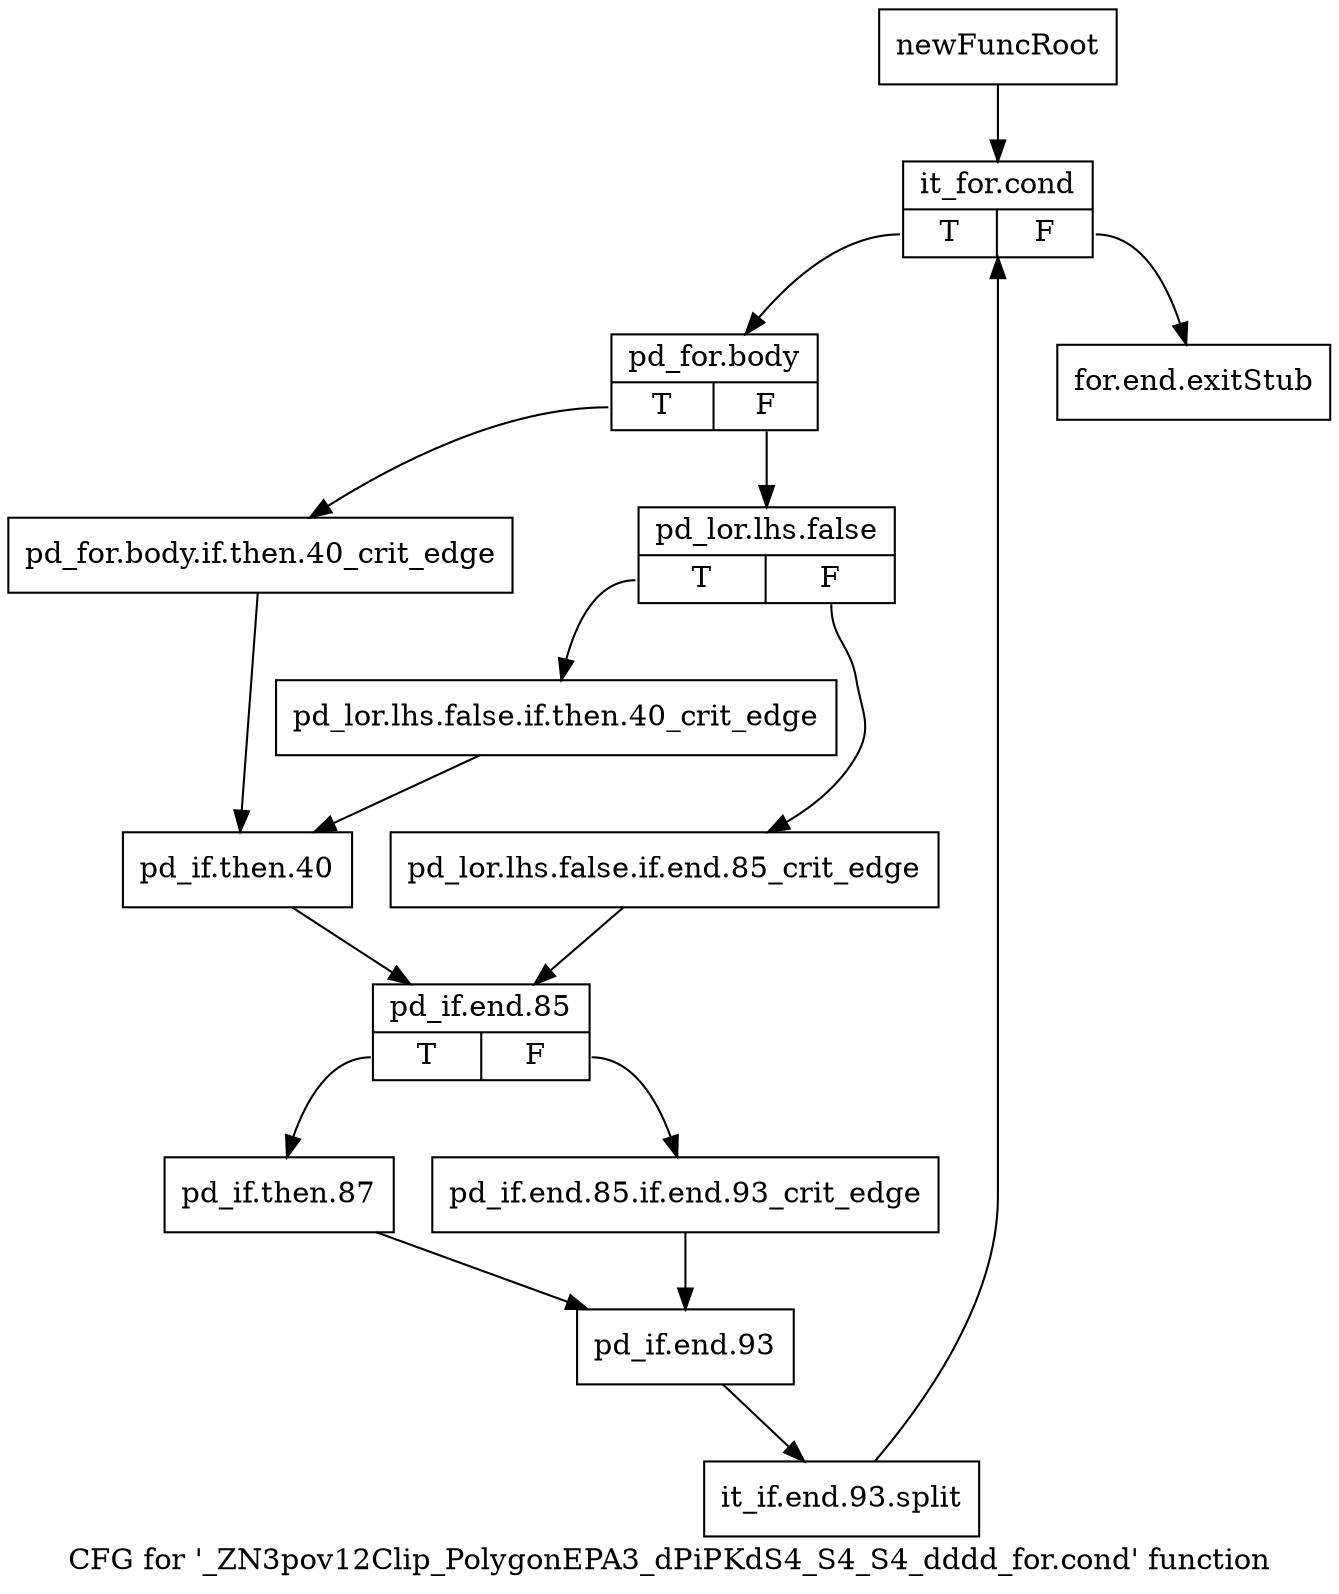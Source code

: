 digraph "CFG for '_ZN3pov12Clip_PolygonEPA3_dPiPKdS4_S4_S4_dddd_for.cond' function" {
	label="CFG for '_ZN3pov12Clip_PolygonEPA3_dPiPKdS4_S4_S4_dddd_for.cond' function";

	Node0x2e0bc40 [shape=record,label="{newFuncRoot}"];
	Node0x2e0bc40 -> Node0x2e0bce0;
	Node0x2e0bc90 [shape=record,label="{for.end.exitStub}"];
	Node0x2e0bce0 [shape=record,label="{it_for.cond|{<s0>T|<s1>F}}"];
	Node0x2e0bce0:s0 -> Node0x2e0bd30;
	Node0x2e0bce0:s1 -> Node0x2e0bc90;
	Node0x2e0bd30 [shape=record,label="{pd_for.body|{<s0>T|<s1>F}}"];
	Node0x2e0bd30:s0 -> Node0x2e0be70;
	Node0x2e0bd30:s1 -> Node0x2e0bd80;
	Node0x2e0bd80 [shape=record,label="{pd_lor.lhs.false|{<s0>T|<s1>F}}"];
	Node0x2e0bd80:s0 -> Node0x2e0be20;
	Node0x2e0bd80:s1 -> Node0x2e0bdd0;
	Node0x2e0bdd0 [shape=record,label="{pd_lor.lhs.false.if.end.85_crit_edge}"];
	Node0x2e0bdd0 -> Node0x2e0bf10;
	Node0x2e0be20 [shape=record,label="{pd_lor.lhs.false.if.then.40_crit_edge}"];
	Node0x2e0be20 -> Node0x2e0bec0;
	Node0x2e0be70 [shape=record,label="{pd_for.body.if.then.40_crit_edge}"];
	Node0x2e0be70 -> Node0x2e0bec0;
	Node0x2e0bec0 [shape=record,label="{pd_if.then.40}"];
	Node0x2e0bec0 -> Node0x2e0bf10;
	Node0x2e0bf10 [shape=record,label="{pd_if.end.85|{<s0>T|<s1>F}}"];
	Node0x2e0bf10:s0 -> Node0x2e0bfb0;
	Node0x2e0bf10:s1 -> Node0x2e0bf60;
	Node0x2e0bf60 [shape=record,label="{pd_if.end.85.if.end.93_crit_edge}"];
	Node0x2e0bf60 -> Node0x2e0c000;
	Node0x2e0bfb0 [shape=record,label="{pd_if.then.87}"];
	Node0x2e0bfb0 -> Node0x2e0c000;
	Node0x2e0c000 [shape=record,label="{pd_if.end.93}"];
	Node0x2e0c000 -> Node0x39fb5a0;
	Node0x39fb5a0 [shape=record,label="{it_if.end.93.split}"];
	Node0x39fb5a0 -> Node0x2e0bce0;
}

